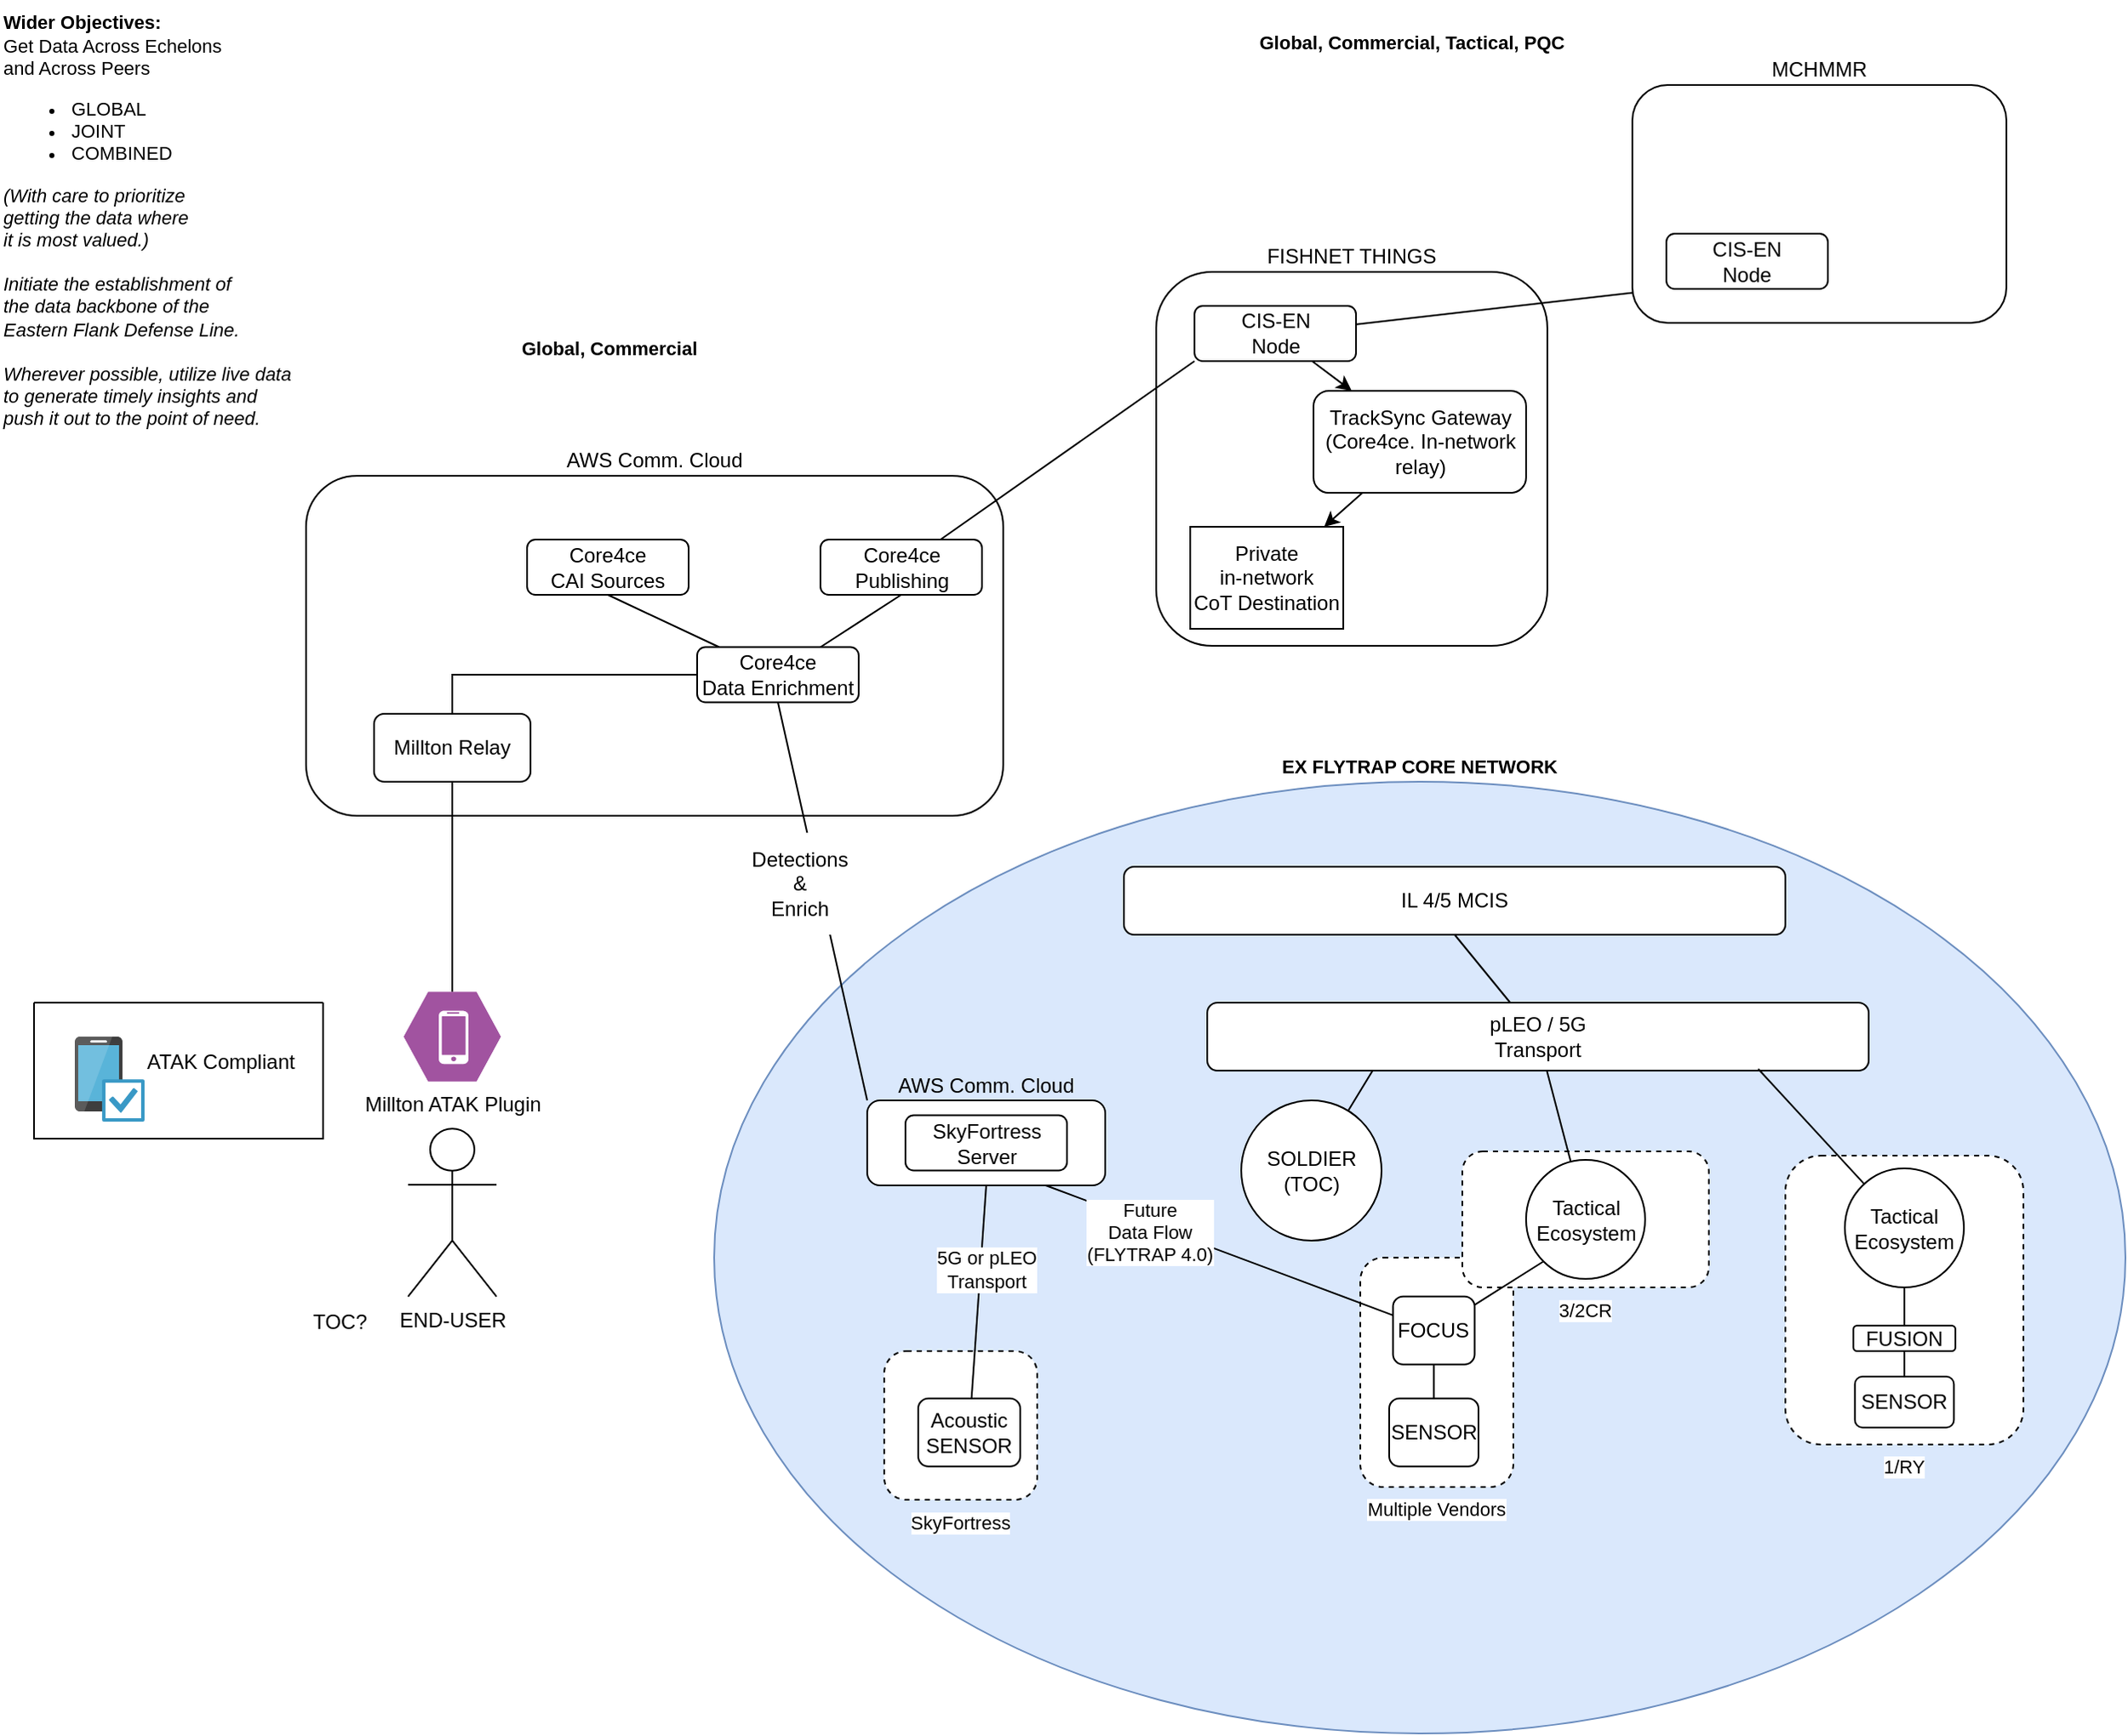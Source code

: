 <mxfile>
    <diagram name="Page-1" id="hvNq0bLNqhKwoZfUZP0T">
        <mxGraphModel dx="1233" dy="1461" grid="1" gridSize="10" guides="1" tooltips="1" connect="1" arrows="1" fold="1" page="1" pageScale="1" pageWidth="850" pageHeight="1100" math="0" shadow="0">
            <root>
                <mxCell id="0"/>
                <mxCell id="1" parent="0"/>
                <mxCell id="jyh1h8HAa2u7fzU4bVlv-139" value="FISHNET THINGS" style="rounded=1;whiteSpace=wrap;html=1;labelPosition=center;verticalLabelPosition=top;align=center;verticalAlign=bottom;" parent="1" vertex="1">
                    <mxGeometry x="160" y="-420" width="230" height="220" as="geometry"/>
                </mxCell>
                <mxCell id="jyh1h8HAa2u7fzU4bVlv-132" value="AWS Comm. Cloud" style="rounded=1;whiteSpace=wrap;html=1;labelPosition=center;verticalLabelPosition=top;align=center;verticalAlign=bottom;" parent="1" vertex="1">
                    <mxGeometry x="-340" y="-300" width="410" height="200" as="geometry"/>
                </mxCell>
                <mxCell id="jyh1h8HAa2u7fzU4bVlv-113" value="&lt;div&gt;&lt;b&gt;Wider Objectives:&lt;/b&gt;&lt;/div&gt;&lt;div&gt;Get Data Across Echelons&amp;nbsp;&lt;/div&gt;&lt;div&gt;and Across Peers&lt;/div&gt;&lt;ul&gt;&lt;li&gt;GLOBAL&lt;/li&gt;&lt;li&gt;JOINT&lt;/li&gt;&lt;li&gt;COMBINED&lt;/li&gt;&lt;/ul&gt;&lt;div&gt;&lt;i&gt;(With care to prioritize&amp;nbsp;&lt;/i&gt;&lt;/div&gt;&lt;div&gt;&lt;i&gt;getting the data where&amp;nbsp;&lt;/i&gt;&lt;/div&gt;&lt;div&gt;&lt;i&gt;it is most valued.)&lt;/i&gt;&lt;/div&gt;&lt;div&gt;&lt;i&gt;&lt;br&gt;&lt;/i&gt;&lt;/div&gt;&lt;div&gt;&lt;i&gt;Initiate the establishment of&lt;/i&gt;&lt;/div&gt;&lt;div&gt;&lt;i&gt;the data backbone of the&lt;/i&gt;&lt;/div&gt;&lt;div&gt;&lt;i&gt;Eastern Flank Defense Line.&lt;/i&gt;&lt;/div&gt;&lt;div&gt;&lt;i&gt;&lt;br&gt;&lt;/i&gt;&lt;/div&gt;&lt;div&gt;&lt;i&gt;Wherever possible, utilize live data&lt;/i&gt;&lt;/div&gt;&lt;div&gt;&lt;i&gt;to generate timely insights and&lt;/i&gt;&lt;/div&gt;&lt;div&gt;&lt;i&gt;push it out to the point of need.&lt;/i&gt;&lt;/div&gt;" style="text;html=1;align=left;verticalAlign=middle;resizable=0;points=[];autosize=1;strokeColor=none;fillColor=none;fontFamily=Helvetica;fontSize=11;fontColor=default;labelBackgroundColor=default;" parent="1" vertex="1">
                    <mxGeometry x="-520" y="-580" width="190" height="260" as="geometry"/>
                </mxCell>
                <mxCell id="jyh1h8HAa2u7fzU4bVlv-119" value="&lt;b&gt;EX FLYTRAP CORE NETWORK&lt;/b&gt;" style="ellipse;whiteSpace=wrap;html=1;fontFamily=Helvetica;fontSize=11;labelBackgroundColor=default;fillColor=#dae8fc;strokeColor=#6c8ebf;labelPosition=center;verticalLabelPosition=top;align=center;verticalAlign=bottom;" parent="1" vertex="1">
                    <mxGeometry x="-100" y="-120" width="830" height="560" as="geometry"/>
                </mxCell>
                <mxCell id="jyh1h8HAa2u7fzU4bVlv-78" value="1/RY" style="rounded=1;whiteSpace=wrap;html=1;fontFamily=Helvetica;fontSize=11;fontColor=default;labelBackgroundColor=default;dashed=1;labelPosition=center;verticalLabelPosition=bottom;align=center;verticalAlign=top;" parent="1" vertex="1">
                    <mxGeometry x="530" y="100" width="140" height="170" as="geometry"/>
                </mxCell>
                <mxCell id="jyh1h8HAa2u7fzU4bVlv-77" value="Multiple Vendors" style="rounded=1;whiteSpace=wrap;html=1;fontFamily=Helvetica;fontSize=11;fontColor=default;labelBackgroundColor=default;dashed=1;labelPosition=center;verticalLabelPosition=bottom;align=center;verticalAlign=top;" parent="1" vertex="1">
                    <mxGeometry x="280" y="160" width="90" height="135" as="geometry"/>
                </mxCell>
                <mxCell id="jyh1h8HAa2u7fzU4bVlv-75" value="3/2CR" style="rounded=1;whiteSpace=wrap;html=1;fontFamily=Helvetica;fontSize=11;fontColor=default;labelBackgroundColor=default;dashed=1;labelPosition=center;verticalLabelPosition=bottom;align=center;verticalAlign=top;" parent="1" vertex="1">
                    <mxGeometry x="340" y="97.5" width="145" height="80" as="geometry"/>
                </mxCell>
                <mxCell id="jyh1h8HAa2u7fzU4bVlv-129" style="edgeStyle=none;shape=connector;rounded=0;orthogonalLoop=1;jettySize=auto;html=1;entryX=0.5;entryY=1;entryDx=0;entryDy=0;strokeColor=default;align=center;verticalAlign=middle;fontFamily=Helvetica;fontSize=11;fontColor=default;labelBackgroundColor=default;startFill=0;endArrow=none;" parent="1" source="jyh1h8HAa2u7fzU4bVlv-28" target="jyh1h8HAa2u7fzU4bVlv-120" edge="1">
                    <mxGeometry relative="1" as="geometry"/>
                </mxCell>
                <mxCell id="jyh1h8HAa2u7fzU4bVlv-28" value="pLEO / 5G&lt;div&gt;Transport&lt;/div&gt;" style="rounded=1;whiteSpace=wrap;html=1;" parent="1" vertex="1">
                    <mxGeometry x="190" y="10" width="389" height="40" as="geometry"/>
                </mxCell>
                <mxCell id="jyh1h8HAa2u7fzU4bVlv-128" style="edgeStyle=none;shape=connector;rounded=0;orthogonalLoop=1;jettySize=auto;html=1;entryX=0.5;entryY=1;entryDx=0;entryDy=0;strokeColor=default;align=center;verticalAlign=middle;fontFamily=Helvetica;fontSize=11;fontColor=default;labelBackgroundColor=default;startFill=0;endArrow=none;" parent="1" source="jyh1h8HAa2u7fzU4bVlv-45" target="jyh1h8HAa2u7fzU4bVlv-124" edge="1">
                    <mxGeometry relative="1" as="geometry"/>
                </mxCell>
                <mxCell id="jyh1h8HAa2u7fzU4bVlv-45" value="FUSION" style="rounded=1;whiteSpace=wrap;html=1;" parent="1" vertex="1">
                    <mxGeometry x="570" y="200" width="60" height="15" as="geometry"/>
                </mxCell>
                <mxCell id="jyh1h8HAa2u7fzU4bVlv-46" style="rounded=0;orthogonalLoop=1;jettySize=auto;html=1;entryX=0.5;entryY=1;entryDx=0;entryDy=0;endArrow=none;startFill=0;" parent="1" source="jyh1h8HAa2u7fzU4bVlv-47" target="jyh1h8HAa2u7fzU4bVlv-45" edge="1">
                    <mxGeometry relative="1" as="geometry">
                        <mxPoint x="782.5" y="435" as="sourcePoint"/>
                    </mxGeometry>
                </mxCell>
                <mxCell id="jyh1h8HAa2u7fzU4bVlv-47" value="SENSOR" style="rounded=1;whiteSpace=wrap;html=1;" parent="1" vertex="1">
                    <mxGeometry x="570.88" y="230" width="58.25" height="30" as="geometry"/>
                </mxCell>
                <mxCell id="jyh1h8HAa2u7fzU4bVlv-121" style="edgeStyle=none;shape=connector;rounded=0;orthogonalLoop=1;jettySize=auto;html=1;entryX=0.75;entryY=1;entryDx=0;entryDy=0;strokeColor=default;align=center;verticalAlign=middle;fontFamily=Helvetica;fontSize=11;fontColor=default;labelBackgroundColor=default;startFill=0;endArrow=none;" parent="1" source="jyh1h8HAa2u7fzU4bVlv-56" target="jyh1h8HAa2u7fzU4bVlv-82" edge="1">
                    <mxGeometry relative="1" as="geometry"/>
                </mxCell>
                <mxCell id="jyh1h8HAa2u7fzU4bVlv-122" value="Future&lt;div&gt;Data Flow&lt;/div&gt;&lt;div&gt;(FLYTRAP 4.0)&lt;/div&gt;" style="edgeLabel;html=1;align=center;verticalAlign=middle;resizable=0;points=[];fontFamily=Helvetica;fontSize=11;fontColor=default;labelBackgroundColor=default;" parent="jyh1h8HAa2u7fzU4bVlv-121" connectable="0" vertex="1">
                    <mxGeometry x="0.395" y="4" relative="1" as="geometry">
                        <mxPoint as="offset"/>
                    </mxGeometry>
                </mxCell>
                <mxCell id="jyh1h8HAa2u7fzU4bVlv-125" style="edgeStyle=none;shape=connector;rounded=0;orthogonalLoop=1;jettySize=auto;html=1;entryX=0;entryY=1;entryDx=0;entryDy=0;strokeColor=default;align=center;verticalAlign=middle;fontFamily=Helvetica;fontSize=11;fontColor=default;labelBackgroundColor=default;startFill=0;endArrow=none;" parent="1" source="jyh1h8HAa2u7fzU4bVlv-56" target="jyh1h8HAa2u7fzU4bVlv-123" edge="1">
                    <mxGeometry relative="1" as="geometry"/>
                </mxCell>
                <mxCell id="jyh1h8HAa2u7fzU4bVlv-56" value="FOCUS" style="rounded=1;whiteSpace=wrap;html=1;" parent="1" vertex="1">
                    <mxGeometry x="299.25" y="182.9" width="48" height="40" as="geometry"/>
                </mxCell>
                <mxCell id="jyh1h8HAa2u7fzU4bVlv-58" value="SENSOR" style="rounded=1;whiteSpace=wrap;html=1;" parent="1" vertex="1">
                    <mxGeometry x="297" y="242.9" width="52.5" height="40" as="geometry"/>
                </mxCell>
                <mxCell id="jyh1h8HAa2u7fzU4bVlv-59" value="" style="rounded=0;orthogonalLoop=1;jettySize=auto;html=1;entryX=0.5;entryY=1;entryDx=0;entryDy=0;endArrow=none;startFill=0;" parent="1" source="jyh1h8HAa2u7fzU4bVlv-58" target="jyh1h8HAa2u7fzU4bVlv-56" edge="1">
                    <mxGeometry relative="1" as="geometry">
                        <mxPoint x="237" y="335" as="sourcePoint"/>
                        <mxPoint x="252" y="395" as="targetPoint"/>
                    </mxGeometry>
                </mxCell>
                <mxCell id="jyh1h8HAa2u7fzU4bVlv-136" style="edgeStyle=none;shape=connector;rounded=0;orthogonalLoop=1;jettySize=auto;html=1;entryX=0.5;entryY=1;entryDx=0;entryDy=0;strokeColor=default;align=center;verticalAlign=middle;fontFamily=Helvetica;fontSize=11;fontColor=default;labelBackgroundColor=default;startFill=0;endArrow=none;exitX=0;exitY=0;exitDx=0;exitDy=0;" parent="1" source="jyh1h8HAa2u7fzU4bVlv-82" target="jyh1h8HAa2u7fzU4bVlv-133" edge="1">
                    <mxGeometry relative="1" as="geometry"/>
                </mxCell>
                <mxCell id="jyh1h8HAa2u7fzU4bVlv-82" value="AWS Comm. Cloud" style="rounded=1;whiteSpace=wrap;html=1;labelPosition=center;verticalLabelPosition=top;align=center;verticalAlign=bottom;" parent="1" vertex="1">
                    <mxGeometry x="-10" y="67.5" width="140" height="50" as="geometry"/>
                </mxCell>
                <mxCell id="jyh1h8HAa2u7fzU4bVlv-83" value="SkyFortress" style="rounded=1;whiteSpace=wrap;html=1;fontFamily=Helvetica;fontSize=11;fontColor=default;labelBackgroundColor=default;dashed=1;labelPosition=center;verticalLabelPosition=bottom;align=center;verticalAlign=top;" parent="1" vertex="1">
                    <mxGeometry y="215.0" width="90" height="87.5" as="geometry"/>
                </mxCell>
                <mxCell id="jyh1h8HAa2u7fzU4bVlv-101" style="edgeStyle=none;shape=connector;rounded=0;orthogonalLoop=1;jettySize=auto;html=1;entryX=0.5;entryY=1;entryDx=0;entryDy=0;strokeColor=default;align=center;verticalAlign=middle;fontFamily=Helvetica;fontSize=11;fontColor=default;labelBackgroundColor=default;startFill=0;endArrow=none;" parent="1" source="jyh1h8HAa2u7fzU4bVlv-84" target="jyh1h8HAa2u7fzU4bVlv-82" edge="1">
                    <mxGeometry relative="1" as="geometry"/>
                </mxCell>
                <mxCell id="jyh1h8HAa2u7fzU4bVlv-110" value="5G or pLEO&lt;div&gt;Transport&lt;/div&gt;" style="edgeLabel;html=1;align=center;verticalAlign=middle;resizable=0;points=[];fontFamily=Helvetica;fontSize=11;fontColor=default;labelBackgroundColor=default;" parent="jyh1h8HAa2u7fzU4bVlv-101" connectable="0" vertex="1">
                    <mxGeometry x="0.245" y="-3" relative="1" as="geometry">
                        <mxPoint y="1" as="offset"/>
                    </mxGeometry>
                </mxCell>
                <mxCell id="jyh1h8HAa2u7fzU4bVlv-84" value="Acoustic SENSOR" style="rounded=1;whiteSpace=wrap;html=1;" parent="1" vertex="1">
                    <mxGeometry x="20" y="242.9" width="60" height="40" as="geometry"/>
                </mxCell>
                <mxCell id="jyh1h8HAa2u7fzU4bVlv-108" style="edgeStyle=none;shape=connector;rounded=0;orthogonalLoop=1;jettySize=auto;html=1;entryX=0.25;entryY=1;entryDx=0;entryDy=0;strokeColor=default;align=center;verticalAlign=middle;fontFamily=Helvetica;fontSize=11;fontColor=default;labelBackgroundColor=default;startFill=0;endArrow=none;" parent="1" source="jyh1h8HAa2u7fzU4bVlv-95" target="jyh1h8HAa2u7fzU4bVlv-28" edge="1">
                    <mxGeometry relative="1" as="geometry"/>
                </mxCell>
                <mxCell id="jyh1h8HAa2u7fzU4bVlv-95" value="SOLDIER&lt;div&gt;(TOC)&lt;/div&gt;" style="ellipse;whiteSpace=wrap;html=1;aspect=fixed;labelPosition=center;verticalLabelPosition=middle;align=center;verticalAlign=middle;" parent="1" vertex="1">
                    <mxGeometry x="210" y="67.5" width="82.5" height="82.5" as="geometry"/>
                </mxCell>
                <mxCell id="jyh1h8HAa2u7fzU4bVlv-120" value="IL 4/5 MCIS" style="rounded=1;whiteSpace=wrap;html=1;" parent="1" vertex="1">
                    <mxGeometry x="141" y="-70" width="389" height="40" as="geometry"/>
                </mxCell>
                <mxCell id="jyh1h8HAa2u7fzU4bVlv-126" style="edgeStyle=none;shape=connector;rounded=0;orthogonalLoop=1;jettySize=auto;html=1;strokeColor=default;align=center;verticalAlign=middle;fontFamily=Helvetica;fontSize=11;fontColor=default;labelBackgroundColor=default;startFill=0;endArrow=none;" parent="1" source="jyh1h8HAa2u7fzU4bVlv-123" target="jyh1h8HAa2u7fzU4bVlv-28" edge="1">
                    <mxGeometry relative="1" as="geometry"/>
                </mxCell>
                <mxCell id="jyh1h8HAa2u7fzU4bVlv-123" value="Tactical&lt;div&gt;Ecosystem&lt;/div&gt;" style="ellipse;whiteSpace=wrap;html=1;aspect=fixed;labelPosition=center;verticalLabelPosition=middle;align=center;verticalAlign=middle;" parent="1" vertex="1">
                    <mxGeometry x="377.5" y="102.5" width="70" height="70" as="geometry"/>
                </mxCell>
                <mxCell id="jyh1h8HAa2u7fzU4bVlv-124" value="Tactical&lt;div&gt;Ecosystem&lt;/div&gt;" style="ellipse;whiteSpace=wrap;html=1;aspect=fixed;labelPosition=center;verticalLabelPosition=middle;align=center;verticalAlign=middle;" parent="1" vertex="1">
                    <mxGeometry x="565" y="107.5" width="70" height="70" as="geometry"/>
                </mxCell>
                <mxCell id="jyh1h8HAa2u7fzU4bVlv-127" style="edgeStyle=none;shape=connector;rounded=0;orthogonalLoop=1;jettySize=auto;html=1;entryX=0.833;entryY=0.975;entryDx=0;entryDy=0;entryPerimeter=0;strokeColor=default;align=center;verticalAlign=middle;fontFamily=Helvetica;fontSize=11;fontColor=default;labelBackgroundColor=default;startFill=0;endArrow=none;" parent="1" source="jyh1h8HAa2u7fzU4bVlv-124" target="jyh1h8HAa2u7fzU4bVlv-28" edge="1">
                    <mxGeometry relative="1" as="geometry"/>
                </mxCell>
                <mxCell id="jyh1h8HAa2u7fzU4bVlv-130" value="&lt;b&gt;Global, Commercial&lt;/b&gt;" style="text;html=1;align=center;verticalAlign=middle;resizable=0;points=[];autosize=1;strokeColor=none;fillColor=none;fontFamily=Helvetica;fontSize=11;fontColor=default;labelBackgroundColor=default;" parent="1" vertex="1">
                    <mxGeometry x="-227.5" y="-390" width="130" height="30" as="geometry"/>
                </mxCell>
                <mxCell id="jyh1h8HAa2u7fzU4bVlv-131" value="SkyFortress&lt;div&gt;Server&lt;/div&gt;" style="rounded=1;whiteSpace=wrap;html=1;" parent="1" vertex="1">
                    <mxGeometry x="12.5" y="76.25" width="95" height="32.5" as="geometry"/>
                </mxCell>
                <mxCell id="jyh1h8HAa2u7fzU4bVlv-137" style="edgeStyle=none;shape=connector;rounded=0;orthogonalLoop=1;jettySize=auto;html=1;entryX=0.5;entryY=1;entryDx=0;entryDy=0;strokeColor=default;align=center;verticalAlign=middle;fontFamily=Helvetica;fontSize=11;fontColor=default;labelBackgroundColor=default;startFill=0;endArrow=none;" parent="1" source="jyh1h8HAa2u7fzU4bVlv-133" target="jyh1h8HAa2u7fzU4bVlv-134" edge="1">
                    <mxGeometry relative="1" as="geometry"/>
                </mxCell>
                <mxCell id="jyh1h8HAa2u7fzU4bVlv-138" style="edgeStyle=none;shape=connector;rounded=0;orthogonalLoop=1;jettySize=auto;html=1;entryX=0.5;entryY=1;entryDx=0;entryDy=0;strokeColor=default;align=center;verticalAlign=middle;fontFamily=Helvetica;fontSize=11;fontColor=default;labelBackgroundColor=default;startFill=0;endArrow=none;" parent="1" source="jyh1h8HAa2u7fzU4bVlv-133" target="jyh1h8HAa2u7fzU4bVlv-135" edge="1">
                    <mxGeometry relative="1" as="geometry"/>
                </mxCell>
                <mxCell id="RWwmXoy-t98wEFd1XdQo-32" style="edgeStyle=orthogonalEdgeStyle;rounded=0;orthogonalLoop=1;jettySize=auto;html=1;entryX=0.5;entryY=0;entryDx=0;entryDy=0;endArrow=none;startFill=0;" parent="1" source="jyh1h8HAa2u7fzU4bVlv-133" target="RWwmXoy-t98wEFd1XdQo-2" edge="1">
                    <mxGeometry relative="1" as="geometry"/>
                </mxCell>
                <mxCell id="jyh1h8HAa2u7fzU4bVlv-133" value="Core4ce&lt;div&gt;Data Enrichment&lt;/div&gt;" style="rounded=1;whiteSpace=wrap;html=1;" parent="1" vertex="1">
                    <mxGeometry x="-110" y="-199.25" width="95" height="32.5" as="geometry"/>
                </mxCell>
                <mxCell id="jyh1h8HAa2u7fzU4bVlv-134" value="Core4ce&lt;div&gt;CAI Sources&lt;/div&gt;" style="rounded=1;whiteSpace=wrap;html=1;" parent="1" vertex="1">
                    <mxGeometry x="-210" y="-262.5" width="95" height="32.5" as="geometry"/>
                </mxCell>
                <mxCell id="jyh1h8HAa2u7fzU4bVlv-141" style="edgeStyle=none;shape=connector;rounded=0;orthogonalLoop=1;jettySize=auto;html=1;entryX=0;entryY=1;entryDx=0;entryDy=0;strokeColor=default;align=center;verticalAlign=middle;fontFamily=Helvetica;fontSize=11;fontColor=default;labelBackgroundColor=default;startFill=0;endArrow=none;" parent="1" source="jyh1h8HAa2u7fzU4bVlv-135" target="jyh1h8HAa2u7fzU4bVlv-140" edge="1">
                    <mxGeometry relative="1" as="geometry"/>
                </mxCell>
                <mxCell id="jyh1h8HAa2u7fzU4bVlv-135" value="Core4ce&lt;div&gt;Publishing&lt;/div&gt;" style="rounded=1;whiteSpace=wrap;html=1;" parent="1" vertex="1">
                    <mxGeometry x="-37.5" y="-262.5" width="95" height="32.5" as="geometry"/>
                </mxCell>
                <mxCell id="jyh1h8HAa2u7fzU4bVlv-144" style="edgeStyle=none;shape=connector;rounded=0;orthogonalLoop=1;jettySize=auto;html=1;entryX=0;entryY=1;entryDx=0;entryDy=0;strokeColor=default;align=center;verticalAlign=middle;fontFamily=Helvetica;fontSize=11;fontColor=default;labelBackgroundColor=default;startFill=0;endArrow=none;" parent="1" source="jyh1h8HAa2u7fzU4bVlv-140" target="jyh1h8HAa2u7fzU4bVlv-143" edge="1">
                    <mxGeometry relative="1" as="geometry"/>
                </mxCell>
                <mxCell id="RWwmXoy-t98wEFd1XdQo-15" style="rounded=0;orthogonalLoop=1;jettySize=auto;html=1;" parent="1" source="jyh1h8HAa2u7fzU4bVlv-140" target="RWwmXoy-t98wEFd1XdQo-14" edge="1">
                    <mxGeometry relative="1" as="geometry"/>
                </mxCell>
                <mxCell id="jyh1h8HAa2u7fzU4bVlv-140" value="CIS-EN&lt;div&gt;Node&lt;/div&gt;" style="rounded=1;whiteSpace=wrap;html=1;" parent="1" vertex="1">
                    <mxGeometry x="182.5" y="-400" width="95" height="32.5" as="geometry"/>
                </mxCell>
                <mxCell id="jyh1h8HAa2u7fzU4bVlv-142" value="MCHMMR" style="rounded=1;whiteSpace=wrap;html=1;labelPosition=center;verticalLabelPosition=top;align=center;verticalAlign=bottom;" parent="1" vertex="1">
                    <mxGeometry x="440" y="-530" width="220" height="140" as="geometry"/>
                </mxCell>
                <mxCell id="jyh1h8HAa2u7fzU4bVlv-143" value="CIS-EN&lt;div&gt;Node&lt;/div&gt;" style="rounded=1;whiteSpace=wrap;html=1;" parent="1" vertex="1">
                    <mxGeometry x="460" y="-442.5" width="95" height="32.5" as="geometry"/>
                </mxCell>
                <mxCell id="jyh1h8HAa2u7fzU4bVlv-145" value="&lt;b&gt;Global, Commercial, Tactical, PQC&lt;/b&gt;" style="text;html=1;align=center;verticalAlign=middle;resizable=0;points=[];autosize=1;strokeColor=none;fillColor=none;fontFamily=Helvetica;fontSize=11;fontColor=default;labelBackgroundColor=default;" parent="1" vertex="1">
                    <mxGeometry x="210" y="-570" width="200" height="30" as="geometry"/>
                </mxCell>
                <mxCell id="RWwmXoy-t98wEFd1XdQo-2" value="Millton Relay" style="rounded=1;whiteSpace=wrap;html=1;" parent="1" vertex="1">
                    <mxGeometry x="-300" y="-160" width="92" height="40" as="geometry"/>
                </mxCell>
                <mxCell id="RWwmXoy-t98wEFd1XdQo-17" style="rounded=0;orthogonalLoop=1;jettySize=auto;html=1;entryX=0.5;entryY=1;entryDx=0;entryDy=0;endArrow=none;startFill=0;exitX=0.5;exitY=0;exitDx=0;exitDy=0;exitPerimeter=0;" parent="1" source="RWwmXoy-t98wEFd1XdQo-6" target="RWwmXoy-t98wEFd1XdQo-2" edge="1">
                    <mxGeometry relative="1" as="geometry">
                        <mxPoint x="-304" y="1.87" as="sourcePoint"/>
                    </mxGeometry>
                </mxCell>
                <mxCell id="RWwmXoy-t98wEFd1XdQo-5" value="END-USER" style="shape=umlActor;verticalLabelPosition=bottom;verticalAlign=top;html=1;outlineConnect=0;" parent="1" vertex="1">
                    <mxGeometry x="-280" y="84.15" width="52" height="98.75" as="geometry"/>
                </mxCell>
                <mxCell id="RWwmXoy-t98wEFd1XdQo-6" value="Millton ATAK Plugin" style="verticalLabelPosition=bottom;sketch=0;html=1;fillColor=#A153A0;strokeColor=#ffffff;verticalAlign=top;align=center;points=[[0,0.5,0],[0.125,0.25,0],[0.25,0,0],[0.5,0,0],[0.75,0,0],[0.875,0.25,0],[1,0.5,0],[0.875,0.75,0],[0.75,1,0],[0.5,1,0],[0.125,0.75,0]];pointerEvents=1;shape=mxgraph.cisco_safe.compositeIcon;bgIcon=mxgraph.cisco_safe.design.blank_device;resIcon=mxgraph.cisco_safe.design.mobile_device;" parent="1" vertex="1">
                    <mxGeometry x="-282.5" y="3.75" width="57" height="52.5" as="geometry"/>
                </mxCell>
                <mxCell id="RWwmXoy-t98wEFd1XdQo-7" value="TOC?" style="text;html=1;align=center;verticalAlign=middle;whiteSpace=wrap;rounded=0;" parent="1" vertex="1">
                    <mxGeometry x="-350" y="182.9" width="60" height="30" as="geometry"/>
                </mxCell>
                <mxCell id="RWwmXoy-t98wEFd1XdQo-10" value="" style="swimlane;startSize=0;" parent="1" vertex="1">
                    <mxGeometry x="-500" y="10" width="170" height="80" as="geometry">
                        <mxRectangle x="-630" y="1.87" width="50" height="40" as="alternateBounds"/>
                    </mxGeometry>
                </mxCell>
                <mxCell id="RWwmXoy-t98wEFd1XdQo-8" value="" style="image;sketch=0;aspect=fixed;html=1;points=[];align=center;fontSize=12;image=img/lib/mscae/Device_Compliance.svg;" parent="RWwmXoy-t98wEFd1XdQo-10" vertex="1">
                    <mxGeometry x="24" y="20" width="41" height="50" as="geometry"/>
                </mxCell>
                <mxCell id="RWwmXoy-t98wEFd1XdQo-9" value="ATAK Compliant" style="text;html=1;align=center;verticalAlign=middle;whiteSpace=wrap;rounded=0;" parent="RWwmXoy-t98wEFd1XdQo-10" vertex="1">
                    <mxGeometry x="65" y="20.0" width="90" height="30" as="geometry"/>
                </mxCell>
                <mxCell id="RWwmXoy-t98wEFd1XdQo-12" value="Detections&lt;br&gt;&amp;amp;&lt;br&gt;Enrich" style="text;html=1;align=center;verticalAlign=middle;resizable=0;points=[];autosize=1;fillColor=default;" parent="1" vertex="1">
                    <mxGeometry x="-90" y="-90" width="80" height="60" as="geometry"/>
                </mxCell>
                <mxCell id="RWwmXoy-t98wEFd1XdQo-13" value="Private &lt;br&gt;in-network&lt;div&gt;CoT Destination&lt;/div&gt;" style="rounded=0;whiteSpace=wrap;html=1;" parent="1" vertex="1">
                    <mxGeometry x="180" y="-270" width="90" height="60" as="geometry"/>
                </mxCell>
                <mxCell id="RWwmXoy-t98wEFd1XdQo-16" style="rounded=0;orthogonalLoop=1;jettySize=auto;html=1;" parent="1" source="RWwmXoy-t98wEFd1XdQo-14" target="RWwmXoy-t98wEFd1XdQo-13" edge="1">
                    <mxGeometry relative="1" as="geometry"/>
                </mxCell>
                <mxCell id="RWwmXoy-t98wEFd1XdQo-14" value="TrackSync Gateway&lt;br&gt;(Core4ce. In-network relay)" style="rounded=1;whiteSpace=wrap;html=1;" parent="1" vertex="1">
                    <mxGeometry x="252.5" y="-350" width="125" height="60" as="geometry"/>
                </mxCell>
                <mxCell id="RWwmXoy-t98wEFd1XdQo-26" value="" style="rounded=0;orthogonalLoop=1;jettySize=auto;html=1;endArrow=none;startFill=0;" parent="1" source="RWwmXoy-t98wEFd1XdQo-2" edge="1">
                    <mxGeometry relative="1" as="geometry">
                        <mxPoint x="-300" y="-140" as="sourcePoint"/>
                        <mxPoint x="-300" y="-140" as="targetPoint"/>
                    </mxGeometry>
                </mxCell>
            </root>
        </mxGraphModel>
    </diagram>
</mxfile>